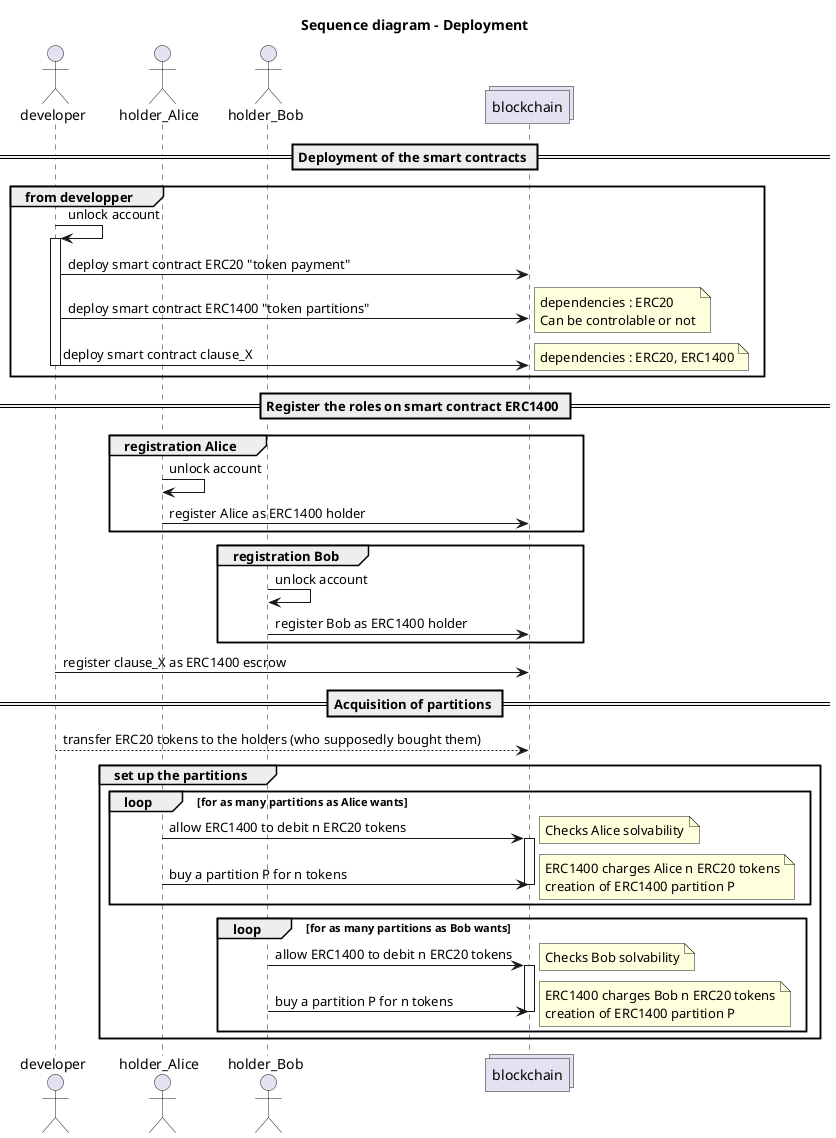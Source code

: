@startuml

title Sequence diagram - Deployment

actor developer
actor holder_Alice
actor holder_Bob
collections blockchain

== Deployment of the smart contracts ==

group from developper
developer -> developer : unlock account
activate developer
developer -> blockchain : deploy smart contract ERC20 "token payment"
developer -> blockchain : deploy smart contract ERC1400 "token partitions"
note right
dependencies : ERC20
Can be controlable or not
end note
developer -> blockchain : deploy smart contract clause_X
note right
dependencies : ERC20, ERC1400
end note
deactivate developer
end

== Register the roles on smart contract ERC1400 ==

group registration Alice

holder_Alice -> holder_Alice : unlock account
holder_Alice -> blockchain : register Alice as ERC1400 holder
end

group registration Bob

holder_Bob -> holder_Bob : unlock account
holder_Bob -> blockchain : register Bob as ERC1400 holder
end

developer -> blockchain : register clause_X as ERC1400 escrow

== Acquisition of partitions ==

developer --> blockchain : transfer ERC20 tokens to the holders (who supposedly bought them)

group set up the partitions

loop for as many partitions as Alice wants

holder_Alice -> blockchain : allow ERC1400 to debit n ERC20 tokens
activate blockchain
note right
Checks Alice solvability
end note
holder_Alice -> blockchain : buy a partition P for n tokens
note right
ERC1400 charges Alice n ERC20 tokens
creation of ERC1400 partition P
end note
deactivate blockchain
end

loop for as many partitions as Bob wants

holder_Bob -> blockchain : allow ERC1400 to debit n ERC20 tokens
activate blockchain
note right
Checks Bob solvability
end note
holder_Bob -> blockchain : buy a partition P for n tokens
note right
ERC1400 charges Bob n ERC20 tokens
creation of ERC1400 partition P
end note
deactivate blockchain
end
end


@enduml